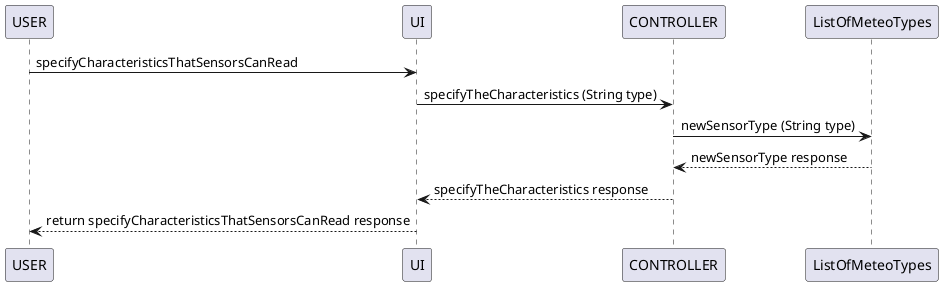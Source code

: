 @startuml
USER -> UI: specifyCharacteristicsThatSensorsCanRead
UI -> CONTROLLER: specifyTheCharacteristics (String type)

CONTROLLER -> ListOfMeteoTypes: newSensorType (String type)
CONTROLLER <-- ListOfMeteoTypes: newSensorType response

UI <-- CONTROLLER: specifyTheCharacteristics response


USER <-- UI : return specifyCharacteristicsThatSensorsCanRead response
@enduml